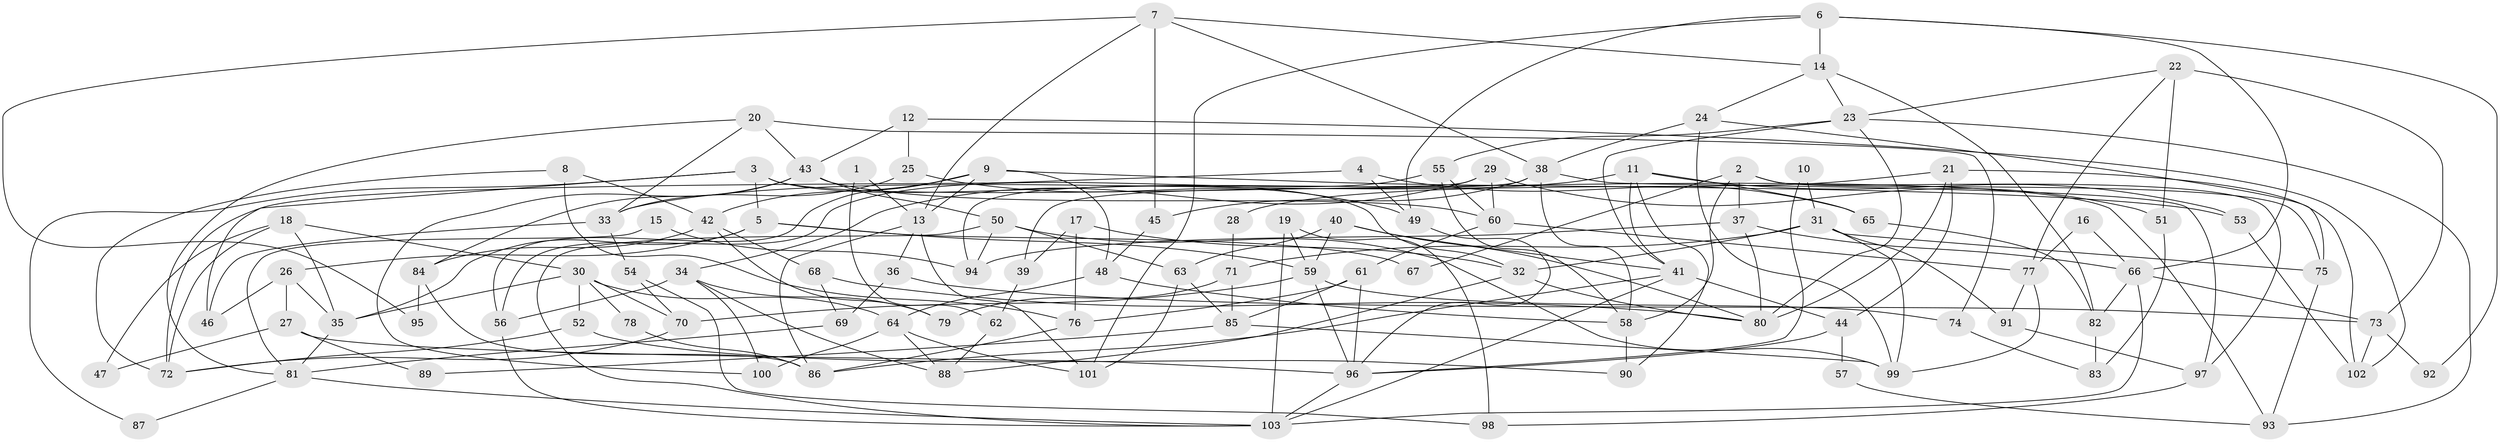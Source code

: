 // coarse degree distribution, {5: 0.2222222222222222, 2: 0.1388888888888889, 4: 0.2777777777777778, 6: 0.027777777777777776, 3: 0.19444444444444445, 10: 0.041666666666666664, 7: 0.041666666666666664, 8: 0.041666666666666664, 11: 0.013888888888888888}
// Generated by graph-tools (version 1.1) at 2025/54/03/04/25 21:54:50]
// undirected, 103 vertices, 206 edges
graph export_dot {
graph [start="1"]
  node [color=gray90,style=filled];
  1;
  2;
  3;
  4;
  5;
  6;
  7;
  8;
  9;
  10;
  11;
  12;
  13;
  14;
  15;
  16;
  17;
  18;
  19;
  20;
  21;
  22;
  23;
  24;
  25;
  26;
  27;
  28;
  29;
  30;
  31;
  32;
  33;
  34;
  35;
  36;
  37;
  38;
  39;
  40;
  41;
  42;
  43;
  44;
  45;
  46;
  47;
  48;
  49;
  50;
  51;
  52;
  53;
  54;
  55;
  56;
  57;
  58;
  59;
  60;
  61;
  62;
  63;
  64;
  65;
  66;
  67;
  68;
  69;
  70;
  71;
  72;
  73;
  74;
  75;
  76;
  77;
  78;
  79;
  80;
  81;
  82;
  83;
  84;
  85;
  86;
  87;
  88;
  89;
  90;
  91;
  92;
  93;
  94;
  95;
  96;
  97;
  98;
  99;
  100;
  101;
  102;
  103;
  1 -- 13;
  1 -- 62;
  2 -- 58;
  2 -- 37;
  2 -- 67;
  2 -- 75;
  2 -- 97;
  3 -- 5;
  3 -- 93;
  3 -- 32;
  3 -- 46;
  3 -- 87;
  4 -- 49;
  4 -- 72;
  4 -- 65;
  5 -- 59;
  5 -- 35;
  5 -- 26;
  5 -- 67;
  6 -- 101;
  6 -- 14;
  6 -- 49;
  6 -- 66;
  6 -- 92;
  7 -- 13;
  7 -- 14;
  7 -- 38;
  7 -- 45;
  7 -- 95;
  8 -- 72;
  8 -- 42;
  8 -- 76;
  9 -- 56;
  9 -- 53;
  9 -- 13;
  9 -- 42;
  9 -- 48;
  10 -- 31;
  10 -- 96;
  11 -- 41;
  11 -- 33;
  11 -- 53;
  11 -- 65;
  11 -- 90;
  12 -- 25;
  12 -- 102;
  12 -- 43;
  13 -- 101;
  13 -- 36;
  13 -- 86;
  14 -- 23;
  14 -- 82;
  14 -- 24;
  15 -- 94;
  15 -- 81;
  16 -- 77;
  16 -- 66;
  17 -- 76;
  17 -- 32;
  17 -- 39;
  18 -- 30;
  18 -- 35;
  18 -- 47;
  18 -- 72;
  19 -- 59;
  19 -- 103;
  19 -- 98;
  20 -- 81;
  20 -- 43;
  20 -- 33;
  20 -- 74;
  21 -- 80;
  21 -- 44;
  21 -- 28;
  21 -- 102;
  22 -- 23;
  22 -- 73;
  22 -- 51;
  22 -- 77;
  23 -- 55;
  23 -- 80;
  23 -- 41;
  23 -- 93;
  24 -- 38;
  24 -- 75;
  24 -- 99;
  25 -- 49;
  25 -- 33;
  26 -- 46;
  26 -- 27;
  26 -- 35;
  27 -- 96;
  27 -- 47;
  27 -- 89;
  28 -- 71;
  29 -- 60;
  29 -- 51;
  29 -- 34;
  29 -- 94;
  30 -- 52;
  30 -- 64;
  30 -- 35;
  30 -- 70;
  30 -- 78;
  31 -- 91;
  31 -- 75;
  31 -- 32;
  31 -- 71;
  31 -- 99;
  32 -- 80;
  32 -- 88;
  33 -- 54;
  33 -- 46;
  34 -- 56;
  34 -- 79;
  34 -- 88;
  34 -- 100;
  35 -- 81;
  36 -- 69;
  36 -- 73;
  37 -- 66;
  37 -- 94;
  37 -- 80;
  38 -- 45;
  38 -- 39;
  38 -- 58;
  38 -- 97;
  39 -- 62;
  40 -- 80;
  40 -- 63;
  40 -- 41;
  40 -- 59;
  41 -- 44;
  41 -- 86;
  41 -- 103;
  42 -- 84;
  42 -- 68;
  42 -- 79;
  43 -- 60;
  43 -- 50;
  43 -- 84;
  43 -- 100;
  44 -- 96;
  44 -- 57;
  45 -- 48;
  48 -- 64;
  48 -- 58;
  49 -- 96;
  50 -- 99;
  50 -- 63;
  50 -- 94;
  50 -- 103;
  51 -- 83;
  52 -- 90;
  52 -- 72;
  53 -- 102;
  54 -- 70;
  54 -- 98;
  55 -- 58;
  55 -- 60;
  55 -- 56;
  56 -- 103;
  57 -- 93;
  58 -- 90;
  59 -- 96;
  59 -- 70;
  59 -- 74;
  60 -- 77;
  60 -- 61;
  61 -- 76;
  61 -- 85;
  61 -- 96;
  62 -- 88;
  63 -- 85;
  63 -- 101;
  64 -- 100;
  64 -- 88;
  64 -- 101;
  65 -- 82;
  66 -- 103;
  66 -- 73;
  66 -- 82;
  68 -- 80;
  68 -- 69;
  69 -- 81;
  70 -- 72;
  71 -- 79;
  71 -- 85;
  73 -- 92;
  73 -- 102;
  74 -- 83;
  75 -- 93;
  76 -- 86;
  77 -- 99;
  77 -- 91;
  78 -- 86;
  81 -- 103;
  81 -- 87;
  82 -- 83;
  84 -- 86;
  84 -- 95;
  85 -- 99;
  85 -- 89;
  91 -- 97;
  96 -- 103;
  97 -- 98;
}
